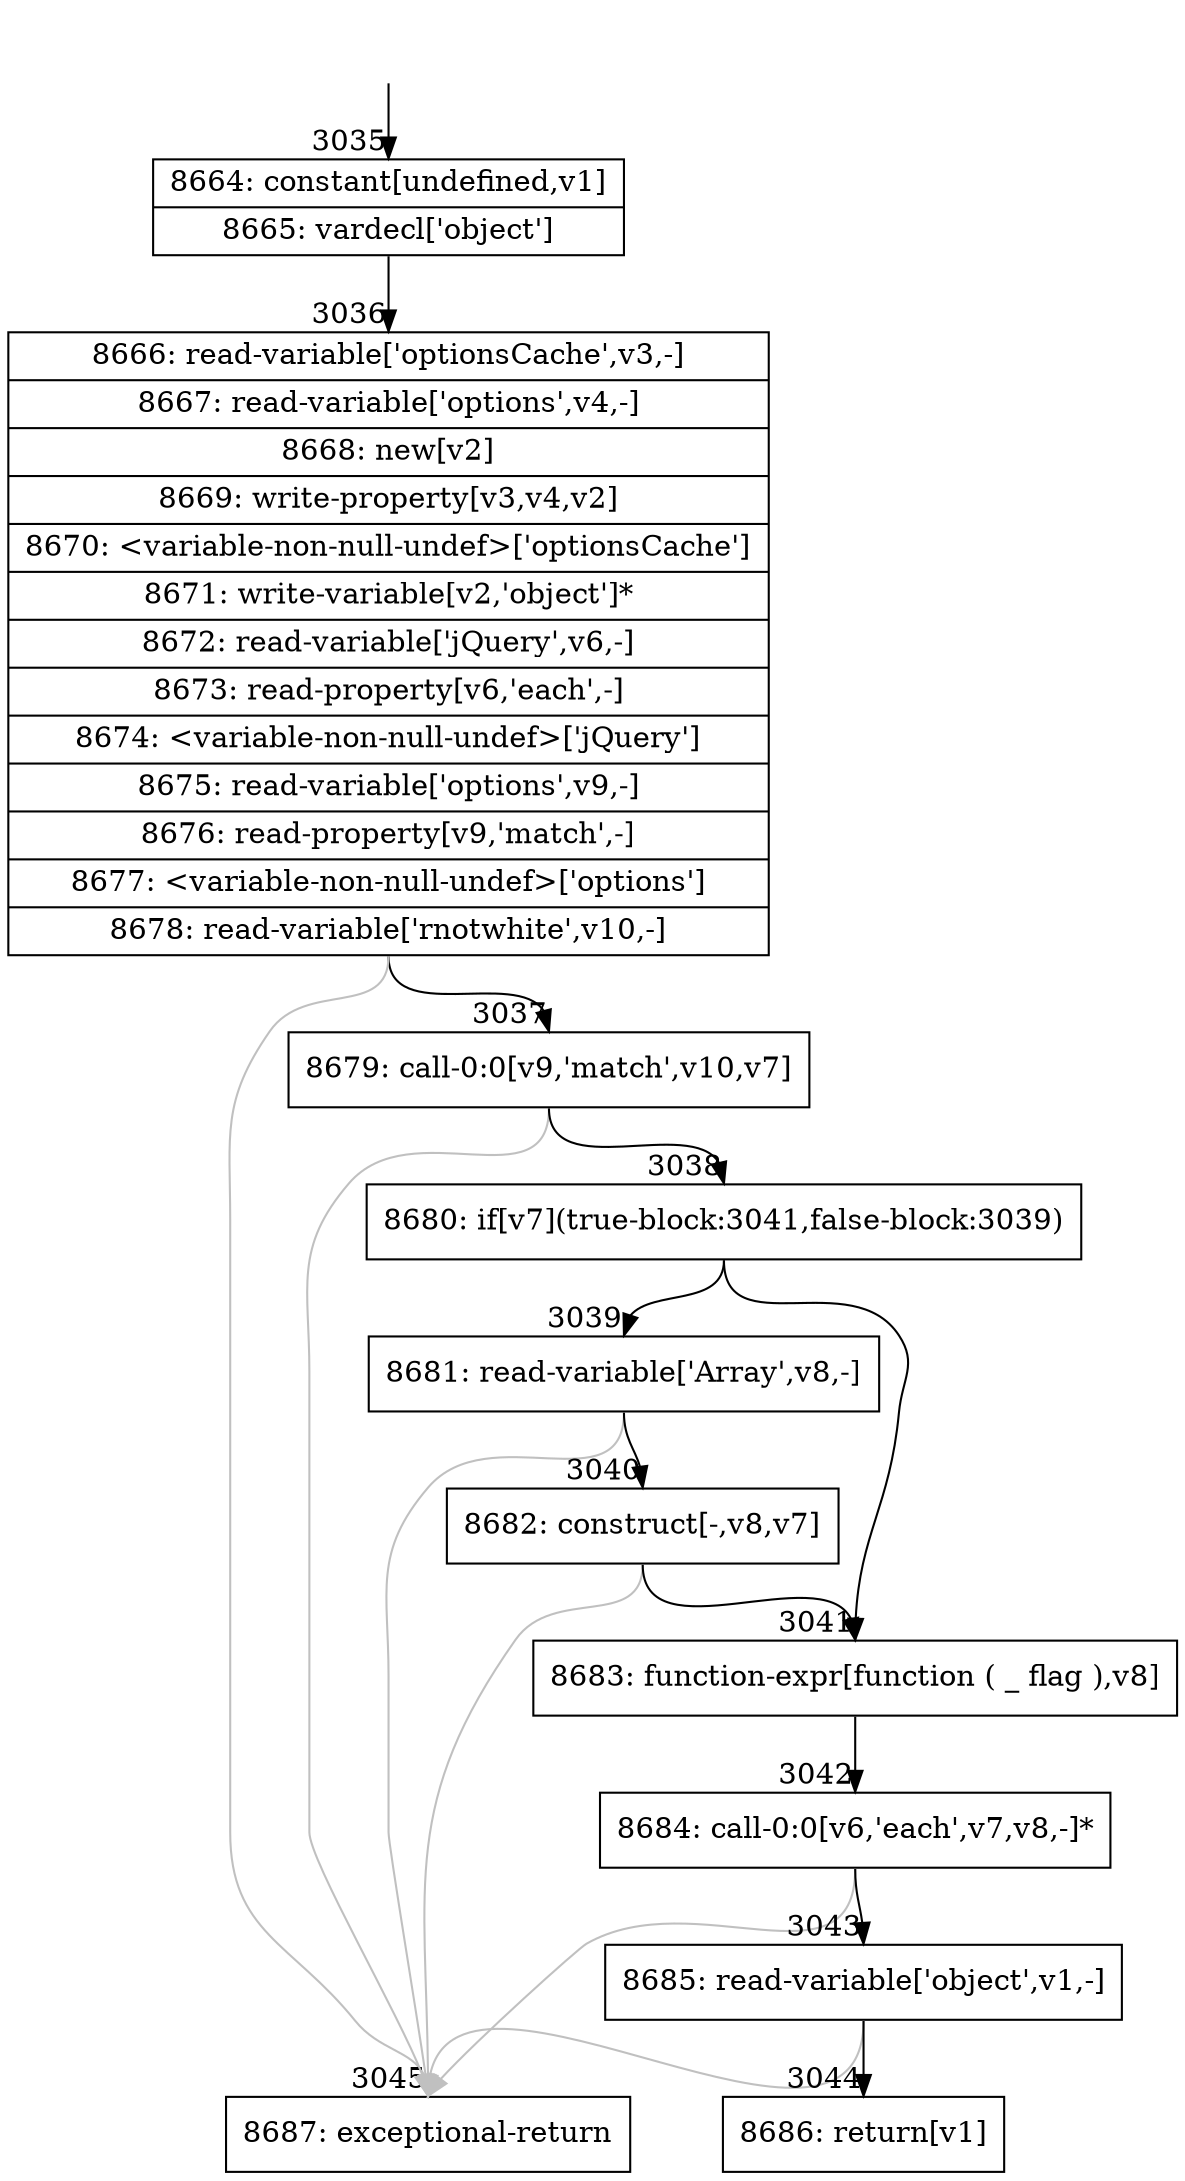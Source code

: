 digraph {
rankdir="TD"
BB_entry199[shape=none,label=""];
BB_entry199 -> BB3035 [tailport=s, headport=n, headlabel="    3035"]
BB3035 [shape=record label="{8664: constant[undefined,v1]|8665: vardecl['object']}" ] 
BB3035 -> BB3036 [tailport=s, headport=n, headlabel="      3036"]
BB3036 [shape=record label="{8666: read-variable['optionsCache',v3,-]|8667: read-variable['options',v4,-]|8668: new[v2]|8669: write-property[v3,v4,v2]|8670: \<variable-non-null-undef\>['optionsCache']|8671: write-variable[v2,'object']*|8672: read-variable['jQuery',v6,-]|8673: read-property[v6,'each',-]|8674: \<variable-non-null-undef\>['jQuery']|8675: read-variable['options',v9,-]|8676: read-property[v9,'match',-]|8677: \<variable-non-null-undef\>['options']|8678: read-variable['rnotwhite',v10,-]}" ] 
BB3036 -> BB3037 [tailport=s, headport=n, headlabel="      3037"]
BB3036 -> BB3045 [tailport=s, headport=n, color=gray, headlabel="      3045"]
BB3037 [shape=record label="{8679: call-0:0[v9,'match',v10,v7]}" ] 
BB3037 -> BB3038 [tailport=s, headport=n, headlabel="      3038"]
BB3037 -> BB3045 [tailport=s, headport=n, color=gray]
BB3038 [shape=record label="{8680: if[v7](true-block:3041,false-block:3039)}" ] 
BB3038 -> BB3041 [tailport=s, headport=n, headlabel="      3041"]
BB3038 -> BB3039 [tailport=s, headport=n, headlabel="      3039"]
BB3039 [shape=record label="{8681: read-variable['Array',v8,-]}" ] 
BB3039 -> BB3040 [tailport=s, headport=n, headlabel="      3040"]
BB3039 -> BB3045 [tailport=s, headport=n, color=gray]
BB3040 [shape=record label="{8682: construct[-,v8,v7]}" ] 
BB3040 -> BB3041 [tailport=s, headport=n]
BB3040 -> BB3045 [tailport=s, headport=n, color=gray]
BB3041 [shape=record label="{8683: function-expr[function ( _ flag ),v8]}" ] 
BB3041 -> BB3042 [tailport=s, headport=n, headlabel="      3042"]
BB3042 [shape=record label="{8684: call-0:0[v6,'each',v7,v8,-]*}" ] 
BB3042 -> BB3043 [tailport=s, headport=n, headlabel="      3043"]
BB3042 -> BB3045 [tailport=s, headport=n, color=gray]
BB3043 [shape=record label="{8685: read-variable['object',v1,-]}" ] 
BB3043 -> BB3044 [tailport=s, headport=n, headlabel="      3044"]
BB3043 -> BB3045 [tailport=s, headport=n, color=gray]
BB3044 [shape=record label="{8686: return[v1]}" ] 
BB3045 [shape=record label="{8687: exceptional-return}" ] 
}
